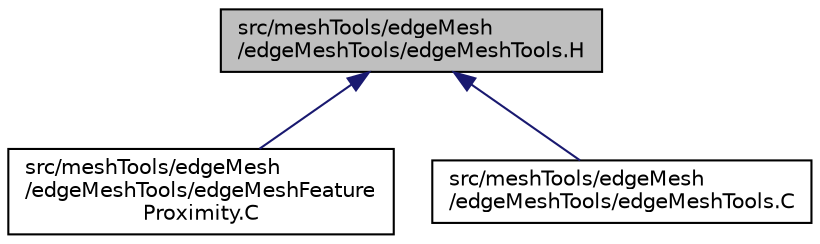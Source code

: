 digraph "src/meshTools/edgeMesh/edgeMeshTools/edgeMeshTools.H"
{
  bgcolor="transparent";
  edge [fontname="Helvetica",fontsize="10",labelfontname="Helvetica",labelfontsize="10"];
  node [fontname="Helvetica",fontsize="10",shape=record];
  Node1 [label="src/meshTools/edgeMesh\l/edgeMeshTools/edgeMeshTools.H",height=0.2,width=0.4,color="black", fillcolor="grey75", style="filled" fontcolor="black"];
  Node1 -> Node2 [dir="back",color="midnightblue",fontsize="10",style="solid",fontname="Helvetica"];
  Node2 [label="src/meshTools/edgeMesh\l/edgeMeshTools/edgeMeshFeature\lProximity.C",height=0.2,width=0.4,color="black",URL="$edgeMeshFeatureProximity_8C.html"];
  Node1 -> Node3 [dir="back",color="midnightblue",fontsize="10",style="solid",fontname="Helvetica"];
  Node3 [label="src/meshTools/edgeMesh\l/edgeMeshTools/edgeMeshTools.C",height=0.2,width=0.4,color="black",URL="$edgeMeshTools_8C.html"];
}
